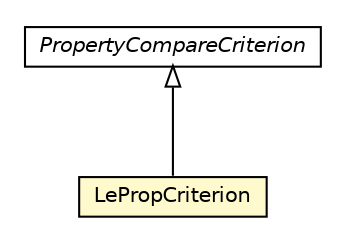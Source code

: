 #!/usr/local/bin/dot
#
# Class diagram 
# Generated by UMLGraph version R5_6_6-8-g8d7759 (http://www.umlgraph.org/)
#

digraph G {
	edge [fontname="Helvetica",fontsize=10,labelfontname="Helvetica",labelfontsize=10];
	node [fontname="Helvetica",fontsize=10,shape=plaintext];
	nodesep=0.25;
	ranksep=0.5;
	// org.dayatang.domain.internal.PropertyCompareCriterion
	c63160 [label=<<table title="org.dayatang.domain.internal.PropertyCompareCriterion" border="0" cellborder="1" cellspacing="0" cellpadding="2" port="p" href="./PropertyCompareCriterion.html">
		<tr><td><table border="0" cellspacing="0" cellpadding="1">
<tr><td align="center" balign="center"><font face="Helvetica-Oblique"> PropertyCompareCriterion </font></td></tr>
		</table></td></tr>
		</table>>, URL="./PropertyCompareCriterion.html", fontname="Helvetica", fontcolor="black", fontsize=10.0];
	// org.dayatang.domain.internal.LePropCriterion
	c63170 [label=<<table title="org.dayatang.domain.internal.LePropCriterion" border="0" cellborder="1" cellspacing="0" cellpadding="2" port="p" bgcolor="lemonChiffon" href="./LePropCriterion.html">
		<tr><td><table border="0" cellspacing="0" cellpadding="1">
<tr><td align="center" balign="center"> LePropCriterion </td></tr>
		</table></td></tr>
		</table>>, URL="./LePropCriterion.html", fontname="Helvetica", fontcolor="black", fontsize=10.0];
	//org.dayatang.domain.internal.LePropCriterion extends org.dayatang.domain.internal.PropertyCompareCriterion
	c63160:p -> c63170:p [dir=back,arrowtail=empty];
}

